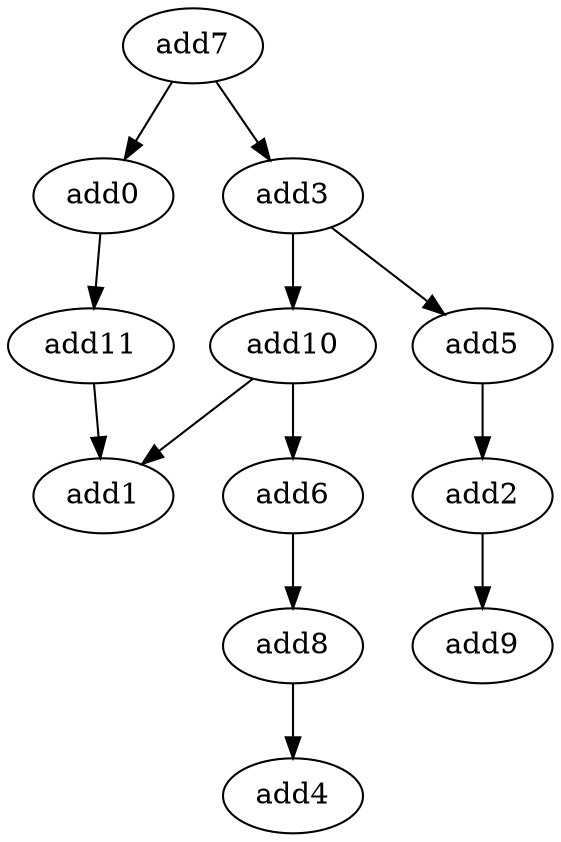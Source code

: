 strict digraph  {
add11 [opcode=add];
add10 [opcode=add];
add8 [opcode=add];
add7 [opcode=add];
add1 [opcode=add];
add6 [opcode=add];
add4 [opcode=add];
add5 [opcode=add];
add2 [opcode=add];
add9 [opcode=add];
add0 [opcode=add];
add3 [opcode=add];
add11 -> add1;
add10 -> add6;
add10 -> add1;
add8 -> add4;
add7 -> add3;
add7 -> add0;
add6 -> add8;
add5 -> add2;
add2 -> add9;
add0 -> add11;
add3 -> add10;
add3 -> add5;
}
